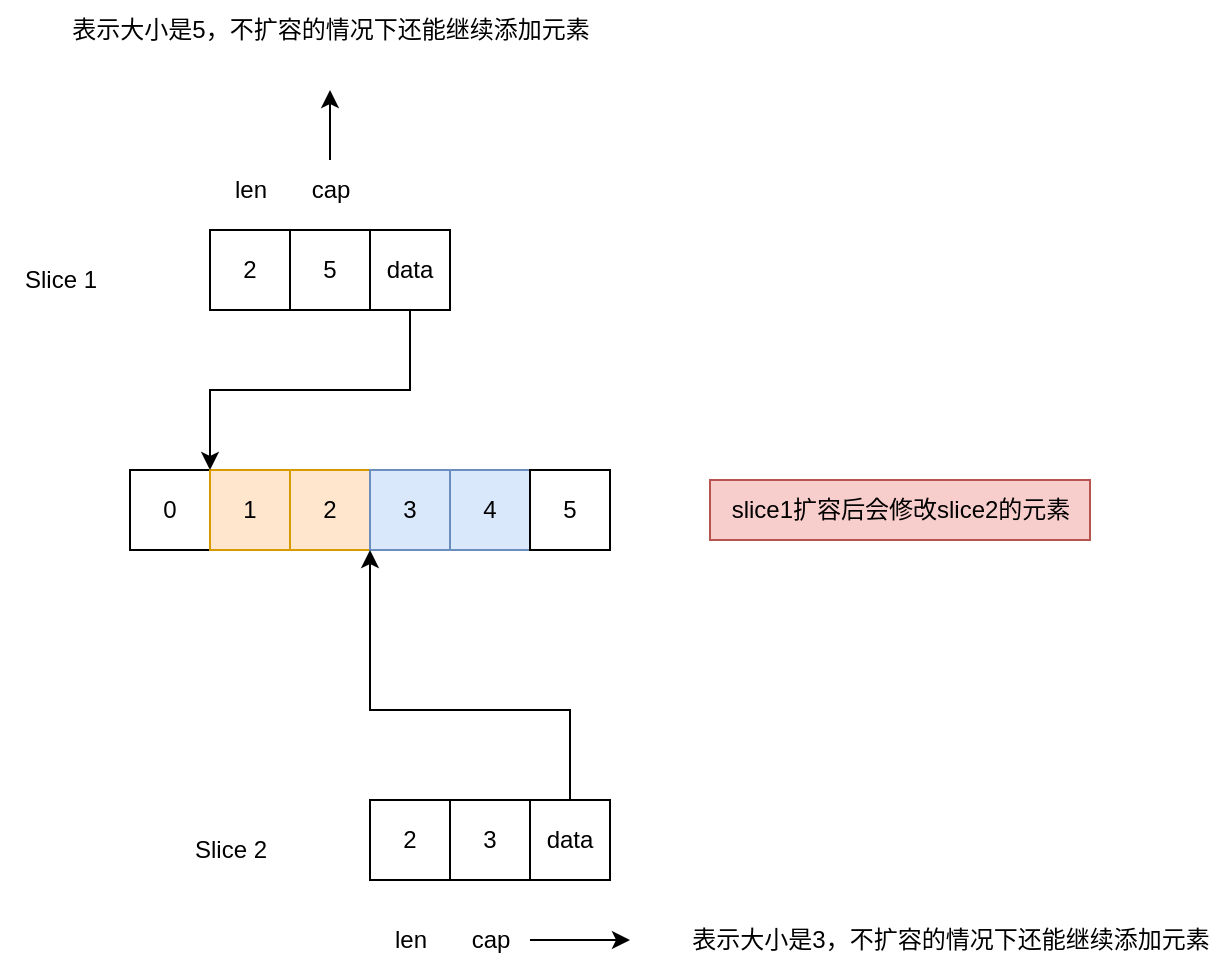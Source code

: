 <mxfile version="21.1.7" type="github">
  <diagram name="slice" id="216m6hlyoADe2_kHkdoC">
    <mxGraphModel dx="1434" dy="796" grid="1" gridSize="10" guides="1" tooltips="1" connect="1" arrows="1" fold="1" page="1" pageScale="1" pageWidth="827" pageHeight="1169" math="0" shadow="0">
      <root>
        <mxCell id="0" />
        <mxCell id="1" parent="0" />
        <mxCell id="BZ9-GxFosFAhPDrOoGzD-2" value="" style="rounded=0;whiteSpace=wrap;html=1;" vertex="1" parent="1">
          <mxGeometry x="240" y="320" width="240" height="40" as="geometry" />
        </mxCell>
        <mxCell id="BZ9-GxFosFAhPDrOoGzD-8" value="0" style="rounded=0;whiteSpace=wrap;html=1;" vertex="1" parent="1">
          <mxGeometry x="240" y="320" width="40" height="40" as="geometry" />
        </mxCell>
        <mxCell id="BZ9-GxFosFAhPDrOoGzD-9" value="1" style="rounded=0;whiteSpace=wrap;html=1;fillColor=#ffe6cc;strokeColor=#d79b00;" vertex="1" parent="1">
          <mxGeometry x="280" y="320" width="40" height="40" as="geometry" />
        </mxCell>
        <mxCell id="BZ9-GxFosFAhPDrOoGzD-10" value="2" style="rounded=0;whiteSpace=wrap;html=1;fillColor=#ffe6cc;strokeColor=#d79b00;" vertex="1" parent="1">
          <mxGeometry x="320" y="320" width="40" height="40" as="geometry" />
        </mxCell>
        <mxCell id="BZ9-GxFosFAhPDrOoGzD-11" value="3" style="rounded=0;whiteSpace=wrap;html=1;fillColor=#dae8fc;strokeColor=#6c8ebf;" vertex="1" parent="1">
          <mxGeometry x="360" y="320" width="40" height="40" as="geometry" />
        </mxCell>
        <mxCell id="BZ9-GxFosFAhPDrOoGzD-12" value="4" style="rounded=0;whiteSpace=wrap;html=1;fillColor=#dae8fc;strokeColor=#6c8ebf;" vertex="1" parent="1">
          <mxGeometry x="400" y="320" width="40" height="40" as="geometry" />
        </mxCell>
        <mxCell id="BZ9-GxFosFAhPDrOoGzD-13" value="5" style="rounded=0;whiteSpace=wrap;html=1;" vertex="1" parent="1">
          <mxGeometry x="440" y="320" width="40" height="40" as="geometry" />
        </mxCell>
        <mxCell id="BZ9-GxFosFAhPDrOoGzD-14" value="" style="rounded=0;whiteSpace=wrap;html=1;" vertex="1" parent="1">
          <mxGeometry x="280" y="200" width="120" height="40" as="geometry" />
        </mxCell>
        <mxCell id="BZ9-GxFosFAhPDrOoGzD-15" value="2" style="rounded=0;whiteSpace=wrap;html=1;" vertex="1" parent="1">
          <mxGeometry x="280" y="200" width="40" height="40" as="geometry" />
        </mxCell>
        <mxCell id="BZ9-GxFosFAhPDrOoGzD-16" value="5" style="rounded=0;whiteSpace=wrap;html=1;" vertex="1" parent="1">
          <mxGeometry x="320" y="200" width="40" height="40" as="geometry" />
        </mxCell>
        <mxCell id="BZ9-GxFosFAhPDrOoGzD-20" style="edgeStyle=orthogonalEdgeStyle;rounded=0;orthogonalLoop=1;jettySize=auto;html=1;exitX=0.5;exitY=1;exitDx=0;exitDy=0;entryX=0;entryY=0;entryDx=0;entryDy=0;" edge="1" parent="1" source="BZ9-GxFosFAhPDrOoGzD-18" target="BZ9-GxFosFAhPDrOoGzD-9">
          <mxGeometry relative="1" as="geometry" />
        </mxCell>
        <mxCell id="BZ9-GxFosFAhPDrOoGzD-18" value="data" style="rounded=0;whiteSpace=wrap;html=1;" vertex="1" parent="1">
          <mxGeometry x="360" y="200" width="40" height="40" as="geometry" />
        </mxCell>
        <mxCell id="BZ9-GxFosFAhPDrOoGzD-24" value="len" style="text;html=1;align=center;verticalAlign=middle;resizable=0;points=[];autosize=1;strokeColor=none;fillColor=none;" vertex="1" parent="1">
          <mxGeometry x="280" y="165" width="40" height="30" as="geometry" />
        </mxCell>
        <mxCell id="BZ9-GxFosFAhPDrOoGzD-26" style="edgeStyle=orthogonalEdgeStyle;rounded=0;orthogonalLoop=1;jettySize=auto;html=1;" edge="1" parent="1" source="BZ9-GxFosFAhPDrOoGzD-25">
          <mxGeometry relative="1" as="geometry">
            <mxPoint x="340" y="130" as="targetPoint" />
          </mxGeometry>
        </mxCell>
        <mxCell id="BZ9-GxFosFAhPDrOoGzD-25" value="cap" style="text;html=1;align=center;verticalAlign=middle;resizable=0;points=[];autosize=1;strokeColor=none;fillColor=none;" vertex="1" parent="1">
          <mxGeometry x="320" y="165" width="40" height="30" as="geometry" />
        </mxCell>
        <mxCell id="BZ9-GxFosFAhPDrOoGzD-27" value="表示大小是5，不扩容的情况下还能继续添加元素" style="text;html=1;align=center;verticalAlign=middle;resizable=0;points=[];autosize=1;strokeColor=none;fillColor=none;" vertex="1" parent="1">
          <mxGeometry x="200" y="85" width="280" height="30" as="geometry" />
        </mxCell>
        <mxCell id="BZ9-GxFosFAhPDrOoGzD-28" value="" style="rounded=0;whiteSpace=wrap;html=1;" vertex="1" parent="1">
          <mxGeometry x="360" y="485" width="120" height="40" as="geometry" />
        </mxCell>
        <mxCell id="BZ9-GxFosFAhPDrOoGzD-29" value="2" style="rounded=0;whiteSpace=wrap;html=1;" vertex="1" parent="1">
          <mxGeometry x="360" y="485" width="40" height="40" as="geometry" />
        </mxCell>
        <mxCell id="BZ9-GxFosFAhPDrOoGzD-30" value="3" style="rounded=0;whiteSpace=wrap;html=1;" vertex="1" parent="1">
          <mxGeometry x="400" y="485" width="40" height="40" as="geometry" />
        </mxCell>
        <mxCell id="BZ9-GxFosFAhPDrOoGzD-34" style="edgeStyle=orthogonalEdgeStyle;rounded=0;orthogonalLoop=1;jettySize=auto;html=1;exitX=0.5;exitY=0;exitDx=0;exitDy=0;entryX=0;entryY=1;entryDx=0;entryDy=0;" edge="1" parent="1" source="BZ9-GxFosFAhPDrOoGzD-31" target="BZ9-GxFosFAhPDrOoGzD-11">
          <mxGeometry relative="1" as="geometry">
            <Array as="points">
              <mxPoint x="460" y="440" />
              <mxPoint x="360" y="440" />
            </Array>
          </mxGeometry>
        </mxCell>
        <mxCell id="BZ9-GxFosFAhPDrOoGzD-31" value="data" style="rounded=0;whiteSpace=wrap;html=1;" vertex="1" parent="1">
          <mxGeometry x="440" y="485" width="40" height="40" as="geometry" />
        </mxCell>
        <mxCell id="BZ9-GxFosFAhPDrOoGzD-32" value="len" style="text;html=1;align=center;verticalAlign=middle;resizable=0;points=[];autosize=1;strokeColor=none;fillColor=none;" vertex="1" parent="1">
          <mxGeometry x="360" y="540" width="40" height="30" as="geometry" />
        </mxCell>
        <mxCell id="BZ9-GxFosFAhPDrOoGzD-37" style="edgeStyle=orthogonalEdgeStyle;rounded=0;orthogonalLoop=1;jettySize=auto;html=1;" edge="1" parent="1" source="BZ9-GxFosFAhPDrOoGzD-33">
          <mxGeometry relative="1" as="geometry">
            <mxPoint x="490" y="555" as="targetPoint" />
          </mxGeometry>
        </mxCell>
        <mxCell id="BZ9-GxFosFAhPDrOoGzD-33" value="cap" style="text;html=1;align=center;verticalAlign=middle;resizable=0;points=[];autosize=1;strokeColor=none;fillColor=none;" vertex="1" parent="1">
          <mxGeometry x="400" y="540" width="40" height="30" as="geometry" />
        </mxCell>
        <mxCell id="BZ9-GxFosFAhPDrOoGzD-38" value="表示大小是3，不扩容的情况下还能继续添加元素" style="text;html=1;align=center;verticalAlign=middle;resizable=0;points=[];autosize=1;strokeColor=none;fillColor=none;" vertex="1" parent="1">
          <mxGeometry x="510" y="540" width="280" height="30" as="geometry" />
        </mxCell>
        <mxCell id="BZ9-GxFosFAhPDrOoGzD-40" value="Slice 1" style="text;html=1;align=center;verticalAlign=middle;resizable=0;points=[];autosize=1;strokeColor=none;fillColor=none;" vertex="1" parent="1">
          <mxGeometry x="175" y="210" width="60" height="30" as="geometry" />
        </mxCell>
        <mxCell id="BZ9-GxFosFAhPDrOoGzD-41" value="Slice 2" style="text;html=1;align=center;verticalAlign=middle;resizable=0;points=[];autosize=1;strokeColor=none;fillColor=none;" vertex="1" parent="1">
          <mxGeometry x="260" y="495" width="60" height="30" as="geometry" />
        </mxCell>
        <mxCell id="BZ9-GxFosFAhPDrOoGzD-42" value="slice1扩容后会修改slice2的元素" style="text;html=1;align=center;verticalAlign=middle;resizable=0;points=[];autosize=1;strokeColor=#b85450;fillColor=#f8cecc;" vertex="1" parent="1">
          <mxGeometry x="530" y="325" width="190" height="30" as="geometry" />
        </mxCell>
      </root>
    </mxGraphModel>
  </diagram>
</mxfile>
